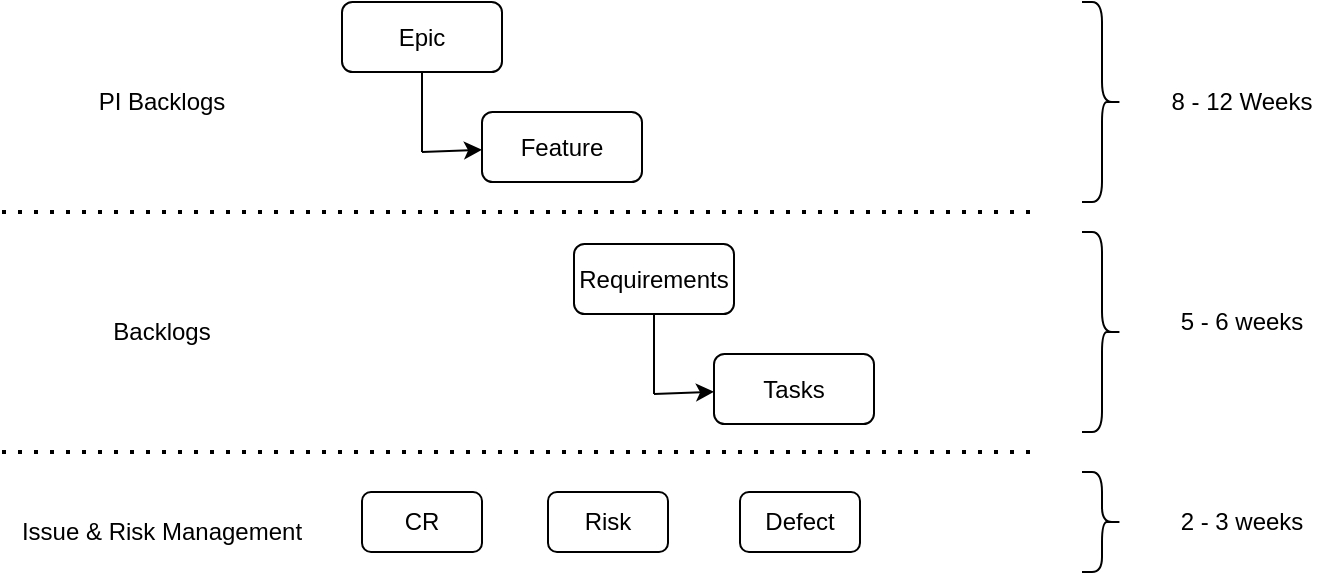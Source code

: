 <mxfile version="20.8.15" type="github">
  <diagram name="Page-1" id="TLYX_0VIToO-dnsux8Qr">
    <mxGraphModel dx="780" dy="412" grid="1" gridSize="10" guides="1" tooltips="1" connect="1" arrows="1" fold="1" page="1" pageScale="1" pageWidth="850" pageHeight="1100" math="0" shadow="0">
      <root>
        <mxCell id="0" />
        <mxCell id="1" parent="0" />
        <mxCell id="d6RYAAp3YK9pHTLxNF8k-2" value="" style="endArrow=none;dashed=1;html=1;dashPattern=1 3;strokeWidth=2;rounded=0;" edge="1" parent="1">
          <mxGeometry width="50" height="50" relative="1" as="geometry">
            <mxPoint x="120" y="240" as="sourcePoint" />
            <mxPoint x="640" y="240" as="targetPoint" />
          </mxGeometry>
        </mxCell>
        <mxCell id="d6RYAAp3YK9pHTLxNF8k-3" value="" style="endArrow=none;dashed=1;html=1;dashPattern=1 3;strokeWidth=2;rounded=0;" edge="1" parent="1">
          <mxGeometry width="50" height="50" relative="1" as="geometry">
            <mxPoint x="120" y="360" as="sourcePoint" />
            <mxPoint x="640" y="360" as="targetPoint" />
          </mxGeometry>
        </mxCell>
        <mxCell id="d6RYAAp3YK9pHTLxNF8k-4" value="Issue &amp;amp; Risk Management" style="text;html=1;strokeColor=none;fillColor=none;align=center;verticalAlign=middle;whiteSpace=wrap;rounded=0;" vertex="1" parent="1">
          <mxGeometry x="120" y="385" width="160" height="30" as="geometry" />
        </mxCell>
        <mxCell id="d6RYAAp3YK9pHTLxNF8k-9" value="Backlogs" style="text;html=1;strokeColor=none;fillColor=none;align=center;verticalAlign=middle;whiteSpace=wrap;rounded=0;" vertex="1" parent="1">
          <mxGeometry x="120" y="285" width="160" height="30" as="geometry" />
        </mxCell>
        <mxCell id="d6RYAAp3YK9pHTLxNF8k-10" value="PI Backlogs" style="text;html=1;strokeColor=none;fillColor=none;align=center;verticalAlign=middle;whiteSpace=wrap;rounded=0;" vertex="1" parent="1">
          <mxGeometry x="120" y="170" width="160" height="30" as="geometry" />
        </mxCell>
        <mxCell id="d6RYAAp3YK9pHTLxNF8k-11" value="" style="shape=curlyBracket;whiteSpace=wrap;html=1;rounded=1;flipH=1;labelPosition=right;verticalLabelPosition=middle;align=left;verticalAlign=middle;" vertex="1" parent="1">
          <mxGeometry x="660" y="135" width="20" height="100" as="geometry" />
        </mxCell>
        <mxCell id="d6RYAAp3YK9pHTLxNF8k-12" value="8 - 12 Weeks" style="text;html=1;strokeColor=none;fillColor=none;align=center;verticalAlign=middle;whiteSpace=wrap;rounded=0;" vertex="1" parent="1">
          <mxGeometry x="700" y="170" width="80" height="30" as="geometry" />
        </mxCell>
        <mxCell id="d6RYAAp3YK9pHTLxNF8k-13" value="" style="shape=curlyBracket;whiteSpace=wrap;html=1;rounded=1;flipH=1;labelPosition=right;verticalLabelPosition=middle;align=left;verticalAlign=middle;" vertex="1" parent="1">
          <mxGeometry x="660" y="250" width="20" height="100" as="geometry" />
        </mxCell>
        <mxCell id="d6RYAAp3YK9pHTLxNF8k-14" value="5 - 6 weeks" style="text;html=1;strokeColor=none;fillColor=none;align=center;verticalAlign=middle;whiteSpace=wrap;rounded=0;" vertex="1" parent="1">
          <mxGeometry x="700" y="280" width="80" height="30" as="geometry" />
        </mxCell>
        <mxCell id="d6RYAAp3YK9pHTLxNF8k-15" value="" style="shape=curlyBracket;whiteSpace=wrap;html=1;rounded=1;flipH=1;labelPosition=right;verticalLabelPosition=middle;align=left;verticalAlign=middle;" vertex="1" parent="1">
          <mxGeometry x="660" y="370" width="20" height="50" as="geometry" />
        </mxCell>
        <mxCell id="d6RYAAp3YK9pHTLxNF8k-16" value="2 - 3 weeks" style="text;html=1;strokeColor=none;fillColor=none;align=center;verticalAlign=middle;whiteSpace=wrap;rounded=0;" vertex="1" parent="1">
          <mxGeometry x="700" y="380" width="80" height="30" as="geometry" />
        </mxCell>
        <mxCell id="d6RYAAp3YK9pHTLxNF8k-17" value="Epic" style="rounded=1;whiteSpace=wrap;html=1;" vertex="1" parent="1">
          <mxGeometry x="290" y="135" width="80" height="35" as="geometry" />
        </mxCell>
        <mxCell id="d6RYAAp3YK9pHTLxNF8k-18" value="Feature" style="rounded=1;whiteSpace=wrap;html=1;" vertex="1" parent="1">
          <mxGeometry x="360" y="190" width="80" height="35" as="geometry" />
        </mxCell>
        <mxCell id="d6RYAAp3YK9pHTLxNF8k-21" value="" style="endArrow=none;html=1;rounded=0;entryX=0.5;entryY=1;entryDx=0;entryDy=0;" edge="1" parent="1" target="d6RYAAp3YK9pHTLxNF8k-17">
          <mxGeometry width="50" height="50" relative="1" as="geometry">
            <mxPoint x="330" y="210" as="sourcePoint" />
            <mxPoint x="490" y="150" as="targetPoint" />
          </mxGeometry>
        </mxCell>
        <mxCell id="d6RYAAp3YK9pHTLxNF8k-23" value="" style="endArrow=classic;html=1;rounded=0;" edge="1" parent="1" target="d6RYAAp3YK9pHTLxNF8k-18">
          <mxGeometry width="50" height="50" relative="1" as="geometry">
            <mxPoint x="330" y="210" as="sourcePoint" />
            <mxPoint x="490" y="150" as="targetPoint" />
          </mxGeometry>
        </mxCell>
        <mxCell id="d6RYAAp3YK9pHTLxNF8k-24" value="Requirements" style="rounded=1;whiteSpace=wrap;html=1;" vertex="1" parent="1">
          <mxGeometry x="406" y="256" width="80" height="35" as="geometry" />
        </mxCell>
        <mxCell id="d6RYAAp3YK9pHTLxNF8k-25" value="Tasks" style="rounded=1;whiteSpace=wrap;html=1;" vertex="1" parent="1">
          <mxGeometry x="476" y="311" width="80" height="35" as="geometry" />
        </mxCell>
        <mxCell id="d6RYAAp3YK9pHTLxNF8k-26" value="" style="endArrow=none;html=1;rounded=0;entryX=0.5;entryY=1;entryDx=0;entryDy=0;" edge="1" parent="1" target="d6RYAAp3YK9pHTLxNF8k-24">
          <mxGeometry width="50" height="50" relative="1" as="geometry">
            <mxPoint x="446" y="331" as="sourcePoint" />
            <mxPoint x="606" y="271" as="targetPoint" />
          </mxGeometry>
        </mxCell>
        <mxCell id="d6RYAAp3YK9pHTLxNF8k-27" value="" style="endArrow=classic;html=1;rounded=0;" edge="1" parent="1" target="d6RYAAp3YK9pHTLxNF8k-25">
          <mxGeometry width="50" height="50" relative="1" as="geometry">
            <mxPoint x="446" y="331" as="sourcePoint" />
            <mxPoint x="606" y="271" as="targetPoint" />
          </mxGeometry>
        </mxCell>
        <mxCell id="d6RYAAp3YK9pHTLxNF8k-29" value="&lt;span style=&quot;&quot;&gt;CR&lt;/span&gt;" style="rounded=1;whiteSpace=wrap;html=1;" vertex="1" parent="1">
          <mxGeometry x="300" y="380" width="60" height="30" as="geometry" />
        </mxCell>
        <mxCell id="d6RYAAp3YK9pHTLxNF8k-30" value="Risk" style="rounded=1;whiteSpace=wrap;html=1;" vertex="1" parent="1">
          <mxGeometry x="393" y="380" width="60" height="30" as="geometry" />
        </mxCell>
        <mxCell id="d6RYAAp3YK9pHTLxNF8k-31" value="Defect" style="rounded=1;whiteSpace=wrap;html=1;" vertex="1" parent="1">
          <mxGeometry x="489" y="380" width="60" height="30" as="geometry" />
        </mxCell>
      </root>
    </mxGraphModel>
  </diagram>
</mxfile>
